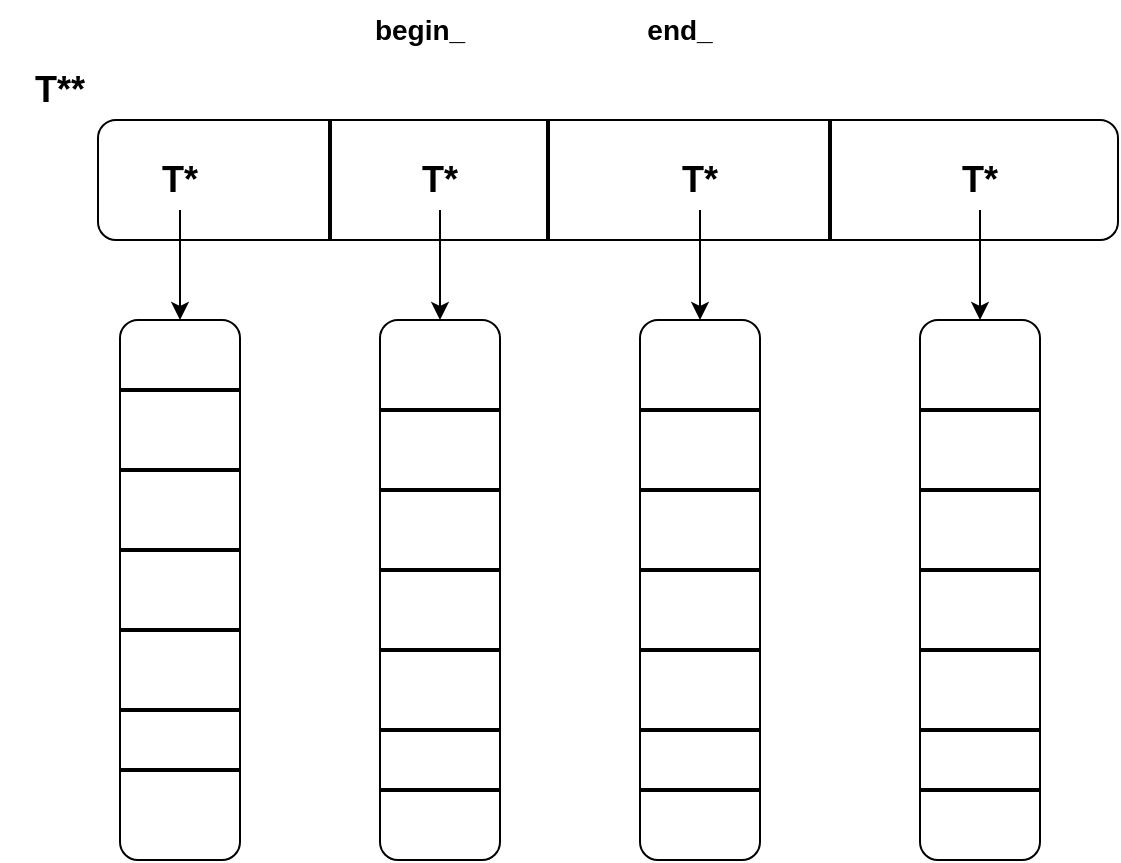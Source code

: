 <mxfile version="22.1.2" type="device">
  <diagram name="第 1 页" id="XL17roRLhjN3P3sSkAsR">
    <mxGraphModel dx="1600" dy="801" grid="1" gridSize="10" guides="1" tooltips="1" connect="1" arrows="1" fold="1" page="1" pageScale="1" pageWidth="827" pageHeight="1169" math="0" shadow="0">
      <root>
        <mxCell id="0" />
        <mxCell id="1" parent="0" />
        <mxCell id="X3ztfTKg5QUv4TuCS2b2-1" value="" style="rounded=1;whiteSpace=wrap;html=1;" vertex="1" parent="1">
          <mxGeometry x="159" y="200" width="510" height="60" as="geometry" />
        </mxCell>
        <mxCell id="X3ztfTKg5QUv4TuCS2b2-4" value="" style="line;strokeWidth=2;direction=south;html=1;" vertex="1" parent="1">
          <mxGeometry x="270" y="200" width="10" height="60" as="geometry" />
        </mxCell>
        <mxCell id="X3ztfTKg5QUv4TuCS2b2-5" value="" style="line;strokeWidth=2;direction=south;html=1;" vertex="1" parent="1">
          <mxGeometry x="374" y="200" width="20" height="60" as="geometry" />
        </mxCell>
        <mxCell id="X3ztfTKg5QUv4TuCS2b2-7" value="" style="line;strokeWidth=2;direction=south;html=1;" vertex="1" parent="1">
          <mxGeometry x="480" y="200" width="90" height="60" as="geometry" />
        </mxCell>
        <mxCell id="X3ztfTKg5QUv4TuCS2b2-19" value="" style="rounded=1;whiteSpace=wrap;html=1;direction=south;" vertex="1" parent="1">
          <mxGeometry x="170" y="300" width="60" height="270" as="geometry" />
        </mxCell>
        <mxCell id="X3ztfTKg5QUv4TuCS2b2-20" value="" style="line;strokeWidth=2;html=1;" vertex="1" parent="1">
          <mxGeometry x="170" y="330" width="60" height="10" as="geometry" />
        </mxCell>
        <mxCell id="X3ztfTKg5QUv4TuCS2b2-21" value="" style="line;strokeWidth=2;html=1;" vertex="1" parent="1">
          <mxGeometry x="170" y="370" width="60" height="10" as="geometry" />
        </mxCell>
        <mxCell id="X3ztfTKg5QUv4TuCS2b2-22" value="" style="line;strokeWidth=2;html=1;" vertex="1" parent="1">
          <mxGeometry x="170" y="410" width="60" height="10" as="geometry" />
        </mxCell>
        <mxCell id="X3ztfTKg5QUv4TuCS2b2-23" value="" style="line;strokeWidth=2;html=1;" vertex="1" parent="1">
          <mxGeometry x="170" y="450" width="60" height="10" as="geometry" />
        </mxCell>
        <mxCell id="X3ztfTKg5QUv4TuCS2b2-24" value="" style="line;strokeWidth=2;html=1;" vertex="1" parent="1">
          <mxGeometry x="170" y="520" width="60" height="10" as="geometry" />
        </mxCell>
        <mxCell id="X3ztfTKg5QUv4TuCS2b2-25" value="" style="line;strokeWidth=2;html=1;" vertex="1" parent="1">
          <mxGeometry x="170" y="490" width="60" height="10" as="geometry" />
        </mxCell>
        <mxCell id="X3ztfTKg5QUv4TuCS2b2-26" value="" style="rounded=1;whiteSpace=wrap;html=1;direction=south;" vertex="1" parent="1">
          <mxGeometry x="300" y="300" width="60" height="270" as="geometry" />
        </mxCell>
        <mxCell id="X3ztfTKg5QUv4TuCS2b2-27" value="" style="line;strokeWidth=2;html=1;" vertex="1" parent="1">
          <mxGeometry x="300" y="340" width="60" height="10" as="geometry" />
        </mxCell>
        <mxCell id="X3ztfTKg5QUv4TuCS2b2-28" value="" style="line;strokeWidth=2;html=1;" vertex="1" parent="1">
          <mxGeometry x="300" y="380" width="60" height="10" as="geometry" />
        </mxCell>
        <mxCell id="X3ztfTKg5QUv4TuCS2b2-29" value="" style="line;strokeWidth=2;html=1;" vertex="1" parent="1">
          <mxGeometry x="300" y="420" width="60" height="10" as="geometry" />
        </mxCell>
        <mxCell id="X3ztfTKg5QUv4TuCS2b2-30" value="" style="line;strokeWidth=2;html=1;" vertex="1" parent="1">
          <mxGeometry x="300" y="460" width="60" height="10" as="geometry" />
        </mxCell>
        <mxCell id="X3ztfTKg5QUv4TuCS2b2-31" value="" style="line;strokeWidth=2;html=1;" vertex="1" parent="1">
          <mxGeometry x="300" y="530" width="60" height="10" as="geometry" />
        </mxCell>
        <mxCell id="X3ztfTKg5QUv4TuCS2b2-32" value="" style="line;strokeWidth=2;html=1;" vertex="1" parent="1">
          <mxGeometry x="300" y="500" width="60" height="10" as="geometry" />
        </mxCell>
        <mxCell id="X3ztfTKg5QUv4TuCS2b2-40" value="" style="rounded=1;whiteSpace=wrap;html=1;direction=south;" vertex="1" parent="1">
          <mxGeometry x="430" y="300" width="60" height="270" as="geometry" />
        </mxCell>
        <mxCell id="X3ztfTKg5QUv4TuCS2b2-41" value="" style="line;strokeWidth=2;html=1;" vertex="1" parent="1">
          <mxGeometry x="430" y="340" width="60" height="10" as="geometry" />
        </mxCell>
        <mxCell id="X3ztfTKg5QUv4TuCS2b2-42" value="" style="line;strokeWidth=2;html=1;" vertex="1" parent="1">
          <mxGeometry x="430" y="380" width="60" height="10" as="geometry" />
        </mxCell>
        <mxCell id="X3ztfTKg5QUv4TuCS2b2-43" value="" style="line;strokeWidth=2;html=1;" vertex="1" parent="1">
          <mxGeometry x="430" y="420" width="60" height="10" as="geometry" />
        </mxCell>
        <mxCell id="X3ztfTKg5QUv4TuCS2b2-44" value="" style="line;strokeWidth=2;html=1;" vertex="1" parent="1">
          <mxGeometry x="430" y="460" width="60" height="10" as="geometry" />
        </mxCell>
        <mxCell id="X3ztfTKg5QUv4TuCS2b2-45" value="" style="line;strokeWidth=2;html=1;" vertex="1" parent="1">
          <mxGeometry x="430" y="530" width="60" height="10" as="geometry" />
        </mxCell>
        <mxCell id="X3ztfTKg5QUv4TuCS2b2-46" value="" style="line;strokeWidth=2;html=1;" vertex="1" parent="1">
          <mxGeometry x="430" y="500" width="60" height="10" as="geometry" />
        </mxCell>
        <mxCell id="X3ztfTKg5QUv4TuCS2b2-47" value="" style="rounded=1;whiteSpace=wrap;html=1;direction=south;" vertex="1" parent="1">
          <mxGeometry x="570" y="300" width="60" height="270" as="geometry" />
        </mxCell>
        <mxCell id="X3ztfTKg5QUv4TuCS2b2-48" value="" style="line;strokeWidth=2;html=1;" vertex="1" parent="1">
          <mxGeometry x="570" y="340" width="60" height="10" as="geometry" />
        </mxCell>
        <mxCell id="X3ztfTKg5QUv4TuCS2b2-49" value="" style="line;strokeWidth=2;html=1;" vertex="1" parent="1">
          <mxGeometry x="570" y="380" width="60" height="10" as="geometry" />
        </mxCell>
        <mxCell id="X3ztfTKg5QUv4TuCS2b2-50" value="" style="line;strokeWidth=2;html=1;" vertex="1" parent="1">
          <mxGeometry x="570" y="420" width="60" height="10" as="geometry" />
        </mxCell>
        <mxCell id="X3ztfTKg5QUv4TuCS2b2-51" value="" style="line;strokeWidth=2;html=1;" vertex="1" parent="1">
          <mxGeometry x="570" y="460" width="60" height="10" as="geometry" />
        </mxCell>
        <mxCell id="X3ztfTKg5QUv4TuCS2b2-52" value="" style="line;strokeWidth=2;html=1;" vertex="1" parent="1">
          <mxGeometry x="570" y="530" width="60" height="10" as="geometry" />
        </mxCell>
        <mxCell id="X3ztfTKg5QUv4TuCS2b2-53" value="" style="line;strokeWidth=2;html=1;" vertex="1" parent="1">
          <mxGeometry x="570" y="500" width="60" height="10" as="geometry" />
        </mxCell>
        <mxCell id="X3ztfTKg5QUv4TuCS2b2-54" value="&lt;b&gt;&lt;font style=&quot;font-size: 18px;&quot;&gt;T**&lt;/font&gt;&lt;/b&gt;" style="text;html=1;strokeColor=none;fillColor=none;align=center;verticalAlign=middle;whiteSpace=wrap;rounded=0;" vertex="1" parent="1">
          <mxGeometry x="110" y="170" width="60" height="30" as="geometry" />
        </mxCell>
        <mxCell id="X3ztfTKg5QUv4TuCS2b2-59" value="" style="edgeStyle=orthogonalEdgeStyle;rounded=0;orthogonalLoop=1;jettySize=auto;html=1;entryX=0;entryY=0.5;entryDx=0;entryDy=0;" edge="1" parent="1" source="X3ztfTKg5QUv4TuCS2b2-55" target="X3ztfTKg5QUv4TuCS2b2-19">
          <mxGeometry relative="1" as="geometry">
            <mxPoint x="200" y="290" as="targetPoint" />
          </mxGeometry>
        </mxCell>
        <mxCell id="X3ztfTKg5QUv4TuCS2b2-55" value="&lt;font style=&quot;font-size: 18px;&quot;&gt;&lt;b&gt;T*&lt;/b&gt;&lt;/font&gt;" style="text;html=1;strokeColor=none;fillColor=none;align=center;verticalAlign=middle;whiteSpace=wrap;rounded=0;" vertex="1" parent="1">
          <mxGeometry x="170" y="215" width="60" height="30" as="geometry" />
        </mxCell>
        <mxCell id="X3ztfTKg5QUv4TuCS2b2-60" value="" style="edgeStyle=orthogonalEdgeStyle;rounded=0;orthogonalLoop=1;jettySize=auto;html=1;" edge="1" parent="1" source="X3ztfTKg5QUv4TuCS2b2-56">
          <mxGeometry relative="1" as="geometry">
            <mxPoint x="330" y="300" as="targetPoint" />
          </mxGeometry>
        </mxCell>
        <mxCell id="X3ztfTKg5QUv4TuCS2b2-56" value="&lt;font style=&quot;font-size: 18px;&quot;&gt;&lt;b&gt;T*&lt;/b&gt;&lt;/font&gt;" style="text;html=1;strokeColor=none;fillColor=none;align=center;verticalAlign=middle;whiteSpace=wrap;rounded=0;" vertex="1" parent="1">
          <mxGeometry x="300" y="215" width="60" height="30" as="geometry" />
        </mxCell>
        <mxCell id="X3ztfTKg5QUv4TuCS2b2-61" value="" style="edgeStyle=orthogonalEdgeStyle;rounded=0;orthogonalLoop=1;jettySize=auto;html=1;" edge="1" parent="1" source="X3ztfTKg5QUv4TuCS2b2-57">
          <mxGeometry relative="1" as="geometry">
            <mxPoint x="460" y="300" as="targetPoint" />
          </mxGeometry>
        </mxCell>
        <mxCell id="X3ztfTKg5QUv4TuCS2b2-57" value="&lt;font style=&quot;font-size: 18px;&quot;&gt;&lt;b&gt;T*&lt;/b&gt;&lt;/font&gt;" style="text;html=1;strokeColor=none;fillColor=none;align=center;verticalAlign=middle;whiteSpace=wrap;rounded=0;" vertex="1" parent="1">
          <mxGeometry x="430" y="215" width="60" height="30" as="geometry" />
        </mxCell>
        <mxCell id="X3ztfTKg5QUv4TuCS2b2-62" value="" style="edgeStyle=orthogonalEdgeStyle;rounded=0;orthogonalLoop=1;jettySize=auto;html=1;entryX=0;entryY=0.5;entryDx=0;entryDy=0;" edge="1" parent="1" source="X3ztfTKg5QUv4TuCS2b2-58" target="X3ztfTKg5QUv4TuCS2b2-47">
          <mxGeometry relative="1" as="geometry">
            <mxPoint x="600" y="290" as="targetPoint" />
          </mxGeometry>
        </mxCell>
        <mxCell id="X3ztfTKg5QUv4TuCS2b2-58" value="&lt;font style=&quot;font-size: 18px;&quot;&gt;&lt;b&gt;T*&lt;/b&gt;&lt;/font&gt;" style="text;html=1;strokeColor=none;fillColor=none;align=center;verticalAlign=middle;whiteSpace=wrap;rounded=0;" vertex="1" parent="1">
          <mxGeometry x="570" y="215" width="60" height="30" as="geometry" />
        </mxCell>
        <mxCell id="X3ztfTKg5QUv4TuCS2b2-63" value="&lt;b&gt;&lt;font style=&quot;font-size: 14px;&quot;&gt;begin_&lt;/font&gt;&lt;/b&gt;" style="text;html=1;strokeColor=none;fillColor=none;align=center;verticalAlign=middle;whiteSpace=wrap;rounded=0;" vertex="1" parent="1">
          <mxGeometry x="290" y="140" width="60" height="30" as="geometry" />
        </mxCell>
        <mxCell id="X3ztfTKg5QUv4TuCS2b2-64" value="&lt;font style=&quot;font-size: 14px;&quot;&gt;&lt;b&gt;end_&lt;/b&gt;&lt;/font&gt;" style="text;html=1;strokeColor=none;fillColor=none;align=center;verticalAlign=middle;whiteSpace=wrap;rounded=0;" vertex="1" parent="1">
          <mxGeometry x="420" y="140" width="60" height="30" as="geometry" />
        </mxCell>
      </root>
    </mxGraphModel>
  </diagram>
</mxfile>
